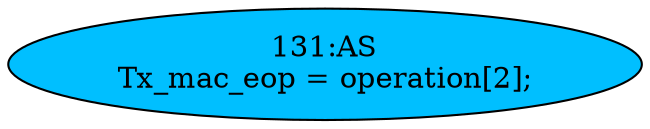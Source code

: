 strict digraph "" {
	node [label="\N"];
	"131:AS"	 [ast="<pyverilog.vparser.ast.Assign object at 0x7fe07b3dbc50>",
		def_var="['Tx_mac_eop']",
		fillcolor=deepskyblue,
		label="131:AS
Tx_mac_eop = operation[2];",
		statements="[]",
		style=filled,
		typ=Assign,
		use_var="['operation']"];
}
